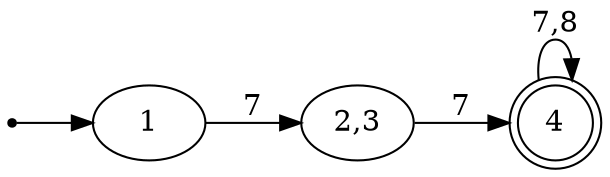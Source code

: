 digraph{

rankdir=LR;
inic[shape=point];

inic->"1";

"1"->"2,3" [label="7"];
"2,3"->"4" [label="7"];
"4"->"4" [label="7,8"];

"4"[shape=doublecircle];
}
